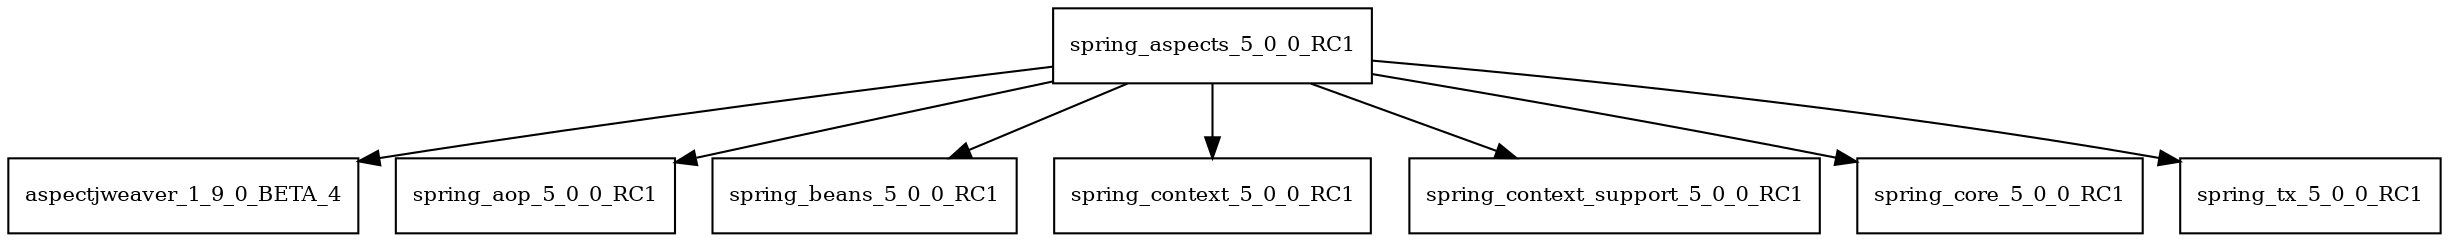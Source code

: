 digraph spring_aspects_5_0_0_RC1_dependencies {
  node [shape = box, fontsize=10.0];
  spring_aspects_5_0_0_RC1 -> aspectjweaver_1_9_0_BETA_4;
  spring_aspects_5_0_0_RC1 -> spring_aop_5_0_0_RC1;
  spring_aspects_5_0_0_RC1 -> spring_beans_5_0_0_RC1;
  spring_aspects_5_0_0_RC1 -> spring_context_5_0_0_RC1;
  spring_aspects_5_0_0_RC1 -> spring_context_support_5_0_0_RC1;
  spring_aspects_5_0_0_RC1 -> spring_core_5_0_0_RC1;
  spring_aspects_5_0_0_RC1 -> spring_tx_5_0_0_RC1;
}
